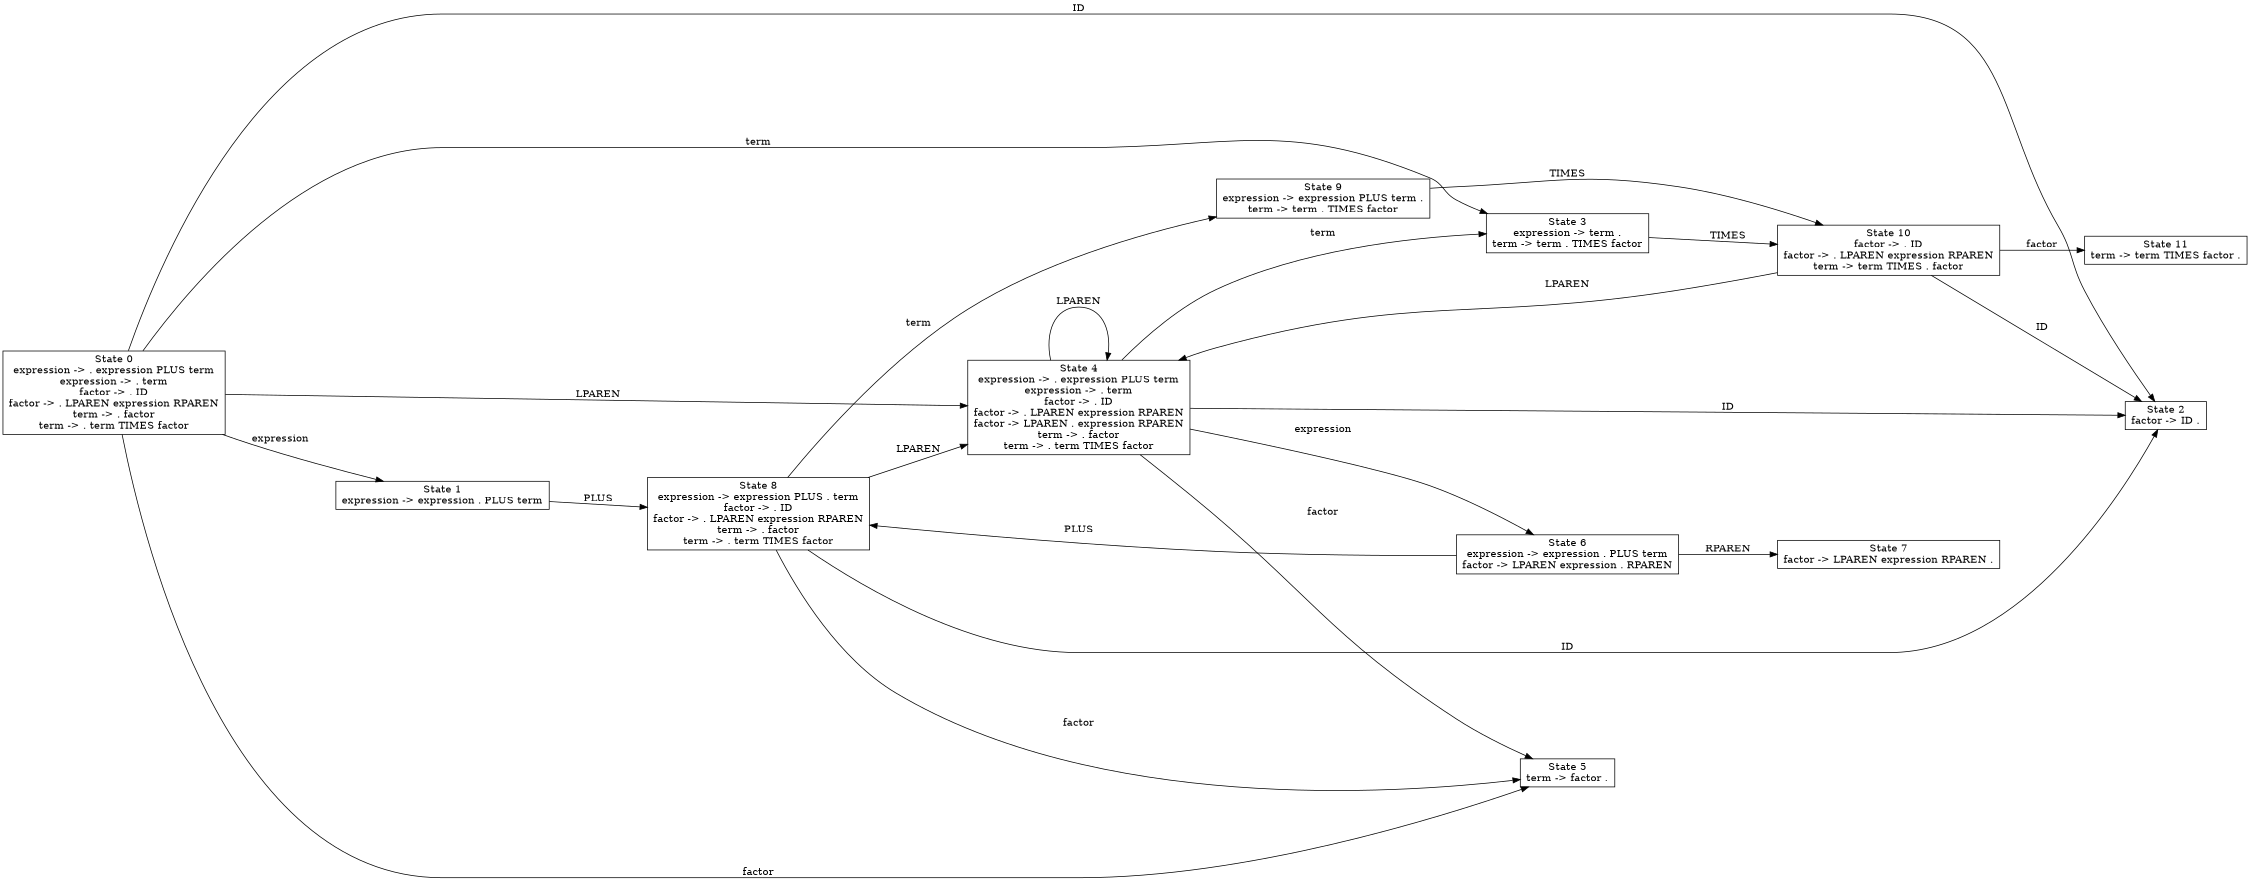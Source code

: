 digraph LR0 {
	rankdir=LR size="15,10"
	fontsize=14
	ranksep=1
	nodesep=1
	0 [label="State 0
expression -> . expression PLUS term
expression -> . term
factor -> . ID
factor -> . LPAREN expression RPAREN
term -> . factor
term -> . term TIMES factor" shape=rectangle]
	1 [label="State 1
expression -> expression . PLUS term" shape=rectangle]
	2 [label="State 2
factor -> ID ." shape=rectangle]
	3 [label="State 3
expression -> term .
term -> term . TIMES factor" shape=rectangle]
	4 [label="State 4
expression -> . expression PLUS term
expression -> . term
factor -> . ID
factor -> . LPAREN expression RPAREN
factor -> LPAREN . expression RPAREN
term -> . factor
term -> . term TIMES factor" shape=rectangle]
	5 [label="State 5
term -> factor ." shape=rectangle]
	6 [label="State 6
expression -> expression . PLUS term
factor -> LPAREN expression . RPAREN" shape=rectangle]
	7 [label="State 7
factor -> LPAREN expression RPAREN ." shape=rectangle]
	8 [label="State 8
expression -> expression PLUS . term
factor -> . ID
factor -> . LPAREN expression RPAREN
term -> . factor
term -> . term TIMES factor" shape=rectangle]
	9 [label="State 9
expression -> expression PLUS term .
term -> term . TIMES factor" shape=rectangle]
	10 [label="State 10
factor -> . ID
factor -> . LPAREN expression RPAREN
term -> term TIMES . factor" shape=rectangle]
	11 [label="State 11
term -> term TIMES factor ." shape=rectangle]
	0 -> 2 [label=ID]
	0 -> 4 [label=LPAREN]
	0 -> 1 [label=expression]
	0 -> 5 [label=factor]
	0 -> 3 [label=term]
	1 -> 8 [label=PLUS]
	3 -> 10 [label=TIMES]
	4 -> 2 [label=ID]
	4 -> 4 [label=LPAREN]
	4 -> 6 [label=expression]
	4 -> 5 [label=factor]
	4 -> 3 [label=term]
	6 -> 8 [label=PLUS]
	6 -> 7 [label=RPAREN]
	8 -> 2 [label=ID]
	8 -> 4 [label=LPAREN]
	8 -> 5 [label=factor]
	8 -> 9 [label=term]
	9 -> 10 [label=TIMES]
	10 -> 2 [label=ID]
	10 -> 4 [label=LPAREN]
	10 -> 11 [label=factor]
}
